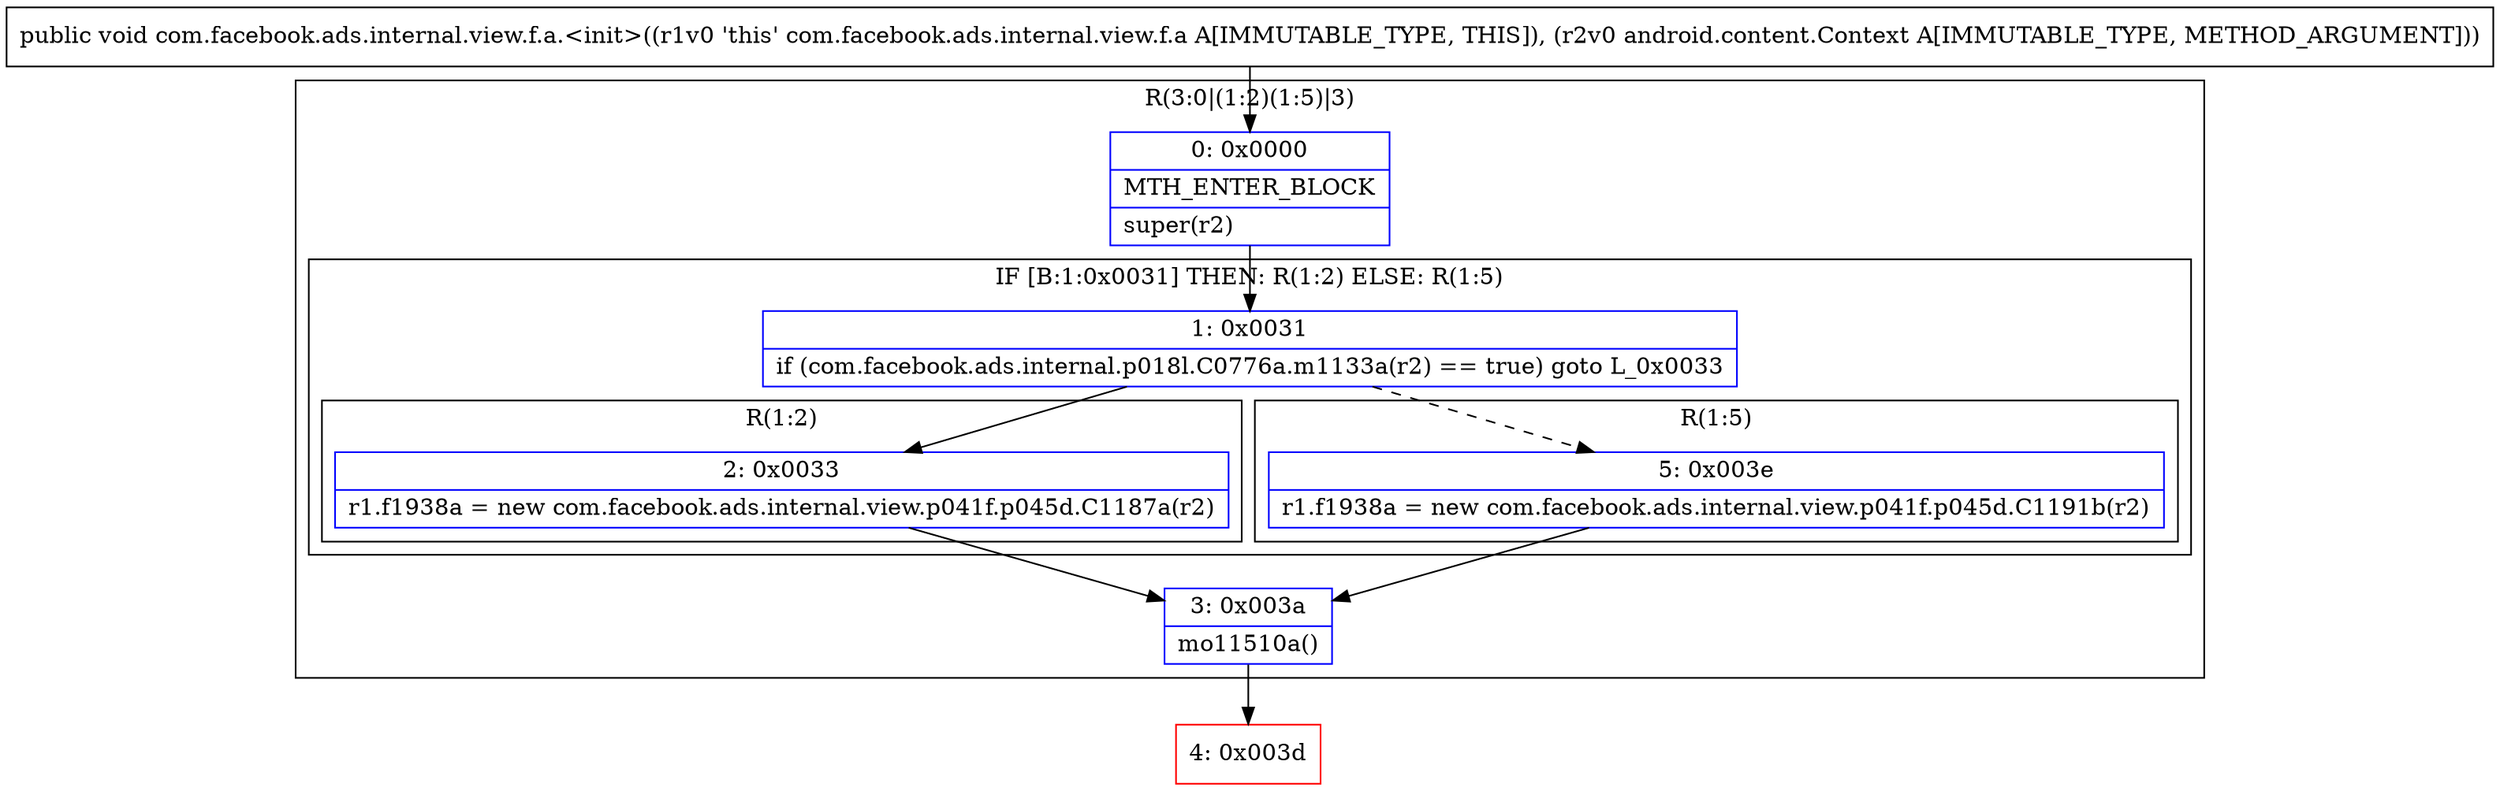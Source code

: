digraph "CFG forcom.facebook.ads.internal.view.f.a.\<init\>(Landroid\/content\/Context;)V" {
subgraph cluster_Region_884139079 {
label = "R(3:0|(1:2)(1:5)|3)";
node [shape=record,color=blue];
Node_0 [shape=record,label="{0\:\ 0x0000|MTH_ENTER_BLOCK\l|super(r2)\l}"];
subgraph cluster_IfRegion_544186214 {
label = "IF [B:1:0x0031] THEN: R(1:2) ELSE: R(1:5)";
node [shape=record,color=blue];
Node_1 [shape=record,label="{1\:\ 0x0031|if (com.facebook.ads.internal.p018l.C0776a.m1133a(r2) == true) goto L_0x0033\l}"];
subgraph cluster_Region_996787741 {
label = "R(1:2)";
node [shape=record,color=blue];
Node_2 [shape=record,label="{2\:\ 0x0033|r1.f1938a = new com.facebook.ads.internal.view.p041f.p045d.C1187a(r2)\l}"];
}
subgraph cluster_Region_1164491192 {
label = "R(1:5)";
node [shape=record,color=blue];
Node_5 [shape=record,label="{5\:\ 0x003e|r1.f1938a = new com.facebook.ads.internal.view.p041f.p045d.C1191b(r2)\l}"];
}
}
Node_3 [shape=record,label="{3\:\ 0x003a|mo11510a()\l}"];
}
Node_4 [shape=record,color=red,label="{4\:\ 0x003d}"];
MethodNode[shape=record,label="{public void com.facebook.ads.internal.view.f.a.\<init\>((r1v0 'this' com.facebook.ads.internal.view.f.a A[IMMUTABLE_TYPE, THIS]), (r2v0 android.content.Context A[IMMUTABLE_TYPE, METHOD_ARGUMENT])) }"];
MethodNode -> Node_0;
Node_0 -> Node_1;
Node_1 -> Node_2;
Node_1 -> Node_5[style=dashed];
Node_2 -> Node_3;
Node_5 -> Node_3;
Node_3 -> Node_4;
}

